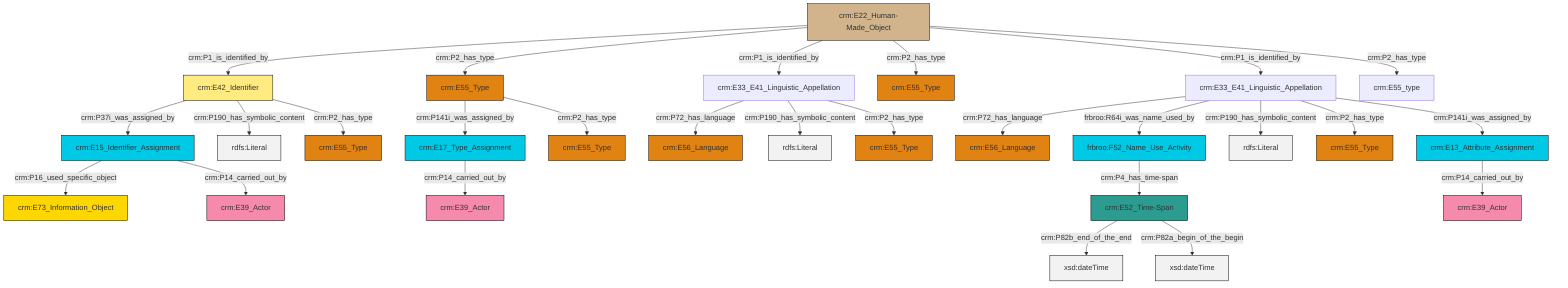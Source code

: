 graph TD
classDef Literal fill:#f2f2f2,stroke:#000000;
classDef CRM_Entity fill:#FFFFFF,stroke:#000000;
classDef Temporal_Entity fill:#00C9E6, stroke:#000000;
classDef Type fill:#E18312, stroke:#000000;
classDef Time-Span fill:#2C9C91, stroke:#000000;
classDef Appellation fill:#FFEB7F, stroke:#000000;
classDef Place fill:#008836, stroke:#000000;
classDef Persistent_Item fill:#B266B2, stroke:#000000;
classDef Conceptual_Object fill:#FFD700, stroke:#000000;
classDef Physical_Thing fill:#D2B48C, stroke:#000000;
classDef Actor fill:#f58aad, stroke:#000000;
classDef PC_Classes fill:#4ce600, stroke:#000000;
classDef Multi fill:#cccccc,stroke:#000000;

0["crm:E33_E41_Linguistic_Appellation"]:::Default -->|crm:P72_has_language| 1["crm:E56_Language"]:::Type
4["crm:E33_E41_Linguistic_Appellation"]:::Default -->|crm:P72_has_language| 5["crm:E56_Language"]:::Type
4["crm:E33_E41_Linguistic_Appellation"]:::Default -->|frbroo:R64i_was_name_used_by| 6["frbroo:F52_Name_Use_Activity"]:::Temporal_Entity
7["crm:E52_Time-Span"]:::Time-Span -->|crm:P82b_end_of_the_end| 9[xsd:dateTime]:::Literal
6["frbroo:F52_Name_Use_Activity"]:::Temporal_Entity -->|crm:P4_has_time-span| 7["crm:E52_Time-Span"]:::Time-Span
10["crm:E22_Human-Made_Object"]:::Physical_Thing -->|crm:P1_is_identified_by| 11["crm:E42_Identifier"]:::Appellation
0["crm:E33_E41_Linguistic_Appellation"]:::Default -->|crm:P190_has_symbolic_content| 13[rdfs:Literal]:::Literal
14["crm:E15_Identifier_Assignment"]:::Temporal_Entity -->|crm:P16_used_specific_object| 15["crm:E73_Information_Object"]:::Conceptual_Object
4["crm:E33_E41_Linguistic_Appellation"]:::Default -->|crm:P190_has_symbolic_content| 18[rdfs:Literal]:::Literal
10["crm:E22_Human-Made_Object"]:::Physical_Thing -->|crm:P2_has_type| 22["crm:E55_Type"]:::Type
10["crm:E22_Human-Made_Object"]:::Physical_Thing -->|crm:P1_is_identified_by| 0["crm:E33_E41_Linguistic_Appellation"]:::Default
4["crm:E33_E41_Linguistic_Appellation"]:::Default -->|crm:P2_has_type| 24["crm:E55_Type"]:::Type
10["crm:E22_Human-Made_Object"]:::Physical_Thing -->|crm:P2_has_type| 27["crm:E55_Type"]:::Type
22["crm:E55_Type"]:::Type -->|crm:P141i_was_assigned_by| 16["crm:E17_Type_Assignment"]:::Temporal_Entity
10["crm:E22_Human-Made_Object"]:::Physical_Thing -->|crm:P1_is_identified_by| 4["crm:E33_E41_Linguistic_Appellation"]:::Default
11["crm:E42_Identifier"]:::Appellation -->|crm:P37i_was_assigned_by| 14["crm:E15_Identifier_Assignment"]:::Temporal_Entity
14["crm:E15_Identifier_Assignment"]:::Temporal_Entity -->|crm:P14_carried_out_by| 42["crm:E39_Actor"]:::Actor
32["crm:E13_Attribute_Assignment"]:::Temporal_Entity -->|crm:P14_carried_out_by| 19["crm:E39_Actor"]:::Actor
22["crm:E55_Type"]:::Type -->|crm:P2_has_type| 25["crm:E55_Type"]:::Type
11["crm:E42_Identifier"]:::Appellation -->|crm:P190_has_symbolic_content| 48[rdfs:Literal]:::Literal
11["crm:E42_Identifier"]:::Appellation -->|crm:P2_has_type| 44["crm:E55_Type"]:::Type
16["crm:E17_Type_Assignment"]:::Temporal_Entity -->|crm:P14_carried_out_by| 35["crm:E39_Actor"]:::Actor
7["crm:E52_Time-Span"]:::Time-Span -->|crm:P82a_begin_of_the_begin| 49[xsd:dateTime]:::Literal
4["crm:E33_E41_Linguistic_Appellation"]:::Default -->|crm:P141i_was_assigned_by| 32["crm:E13_Attribute_Assignment"]:::Temporal_Entity
10["crm:E22_Human-Made_Object"]:::Physical_Thing -->|crm:P2_has_type| 30["crm:E55_type"]:::Default
0["crm:E33_E41_Linguistic_Appellation"]:::Default -->|crm:P2_has_type| 2["crm:E55_Type"]:::Type